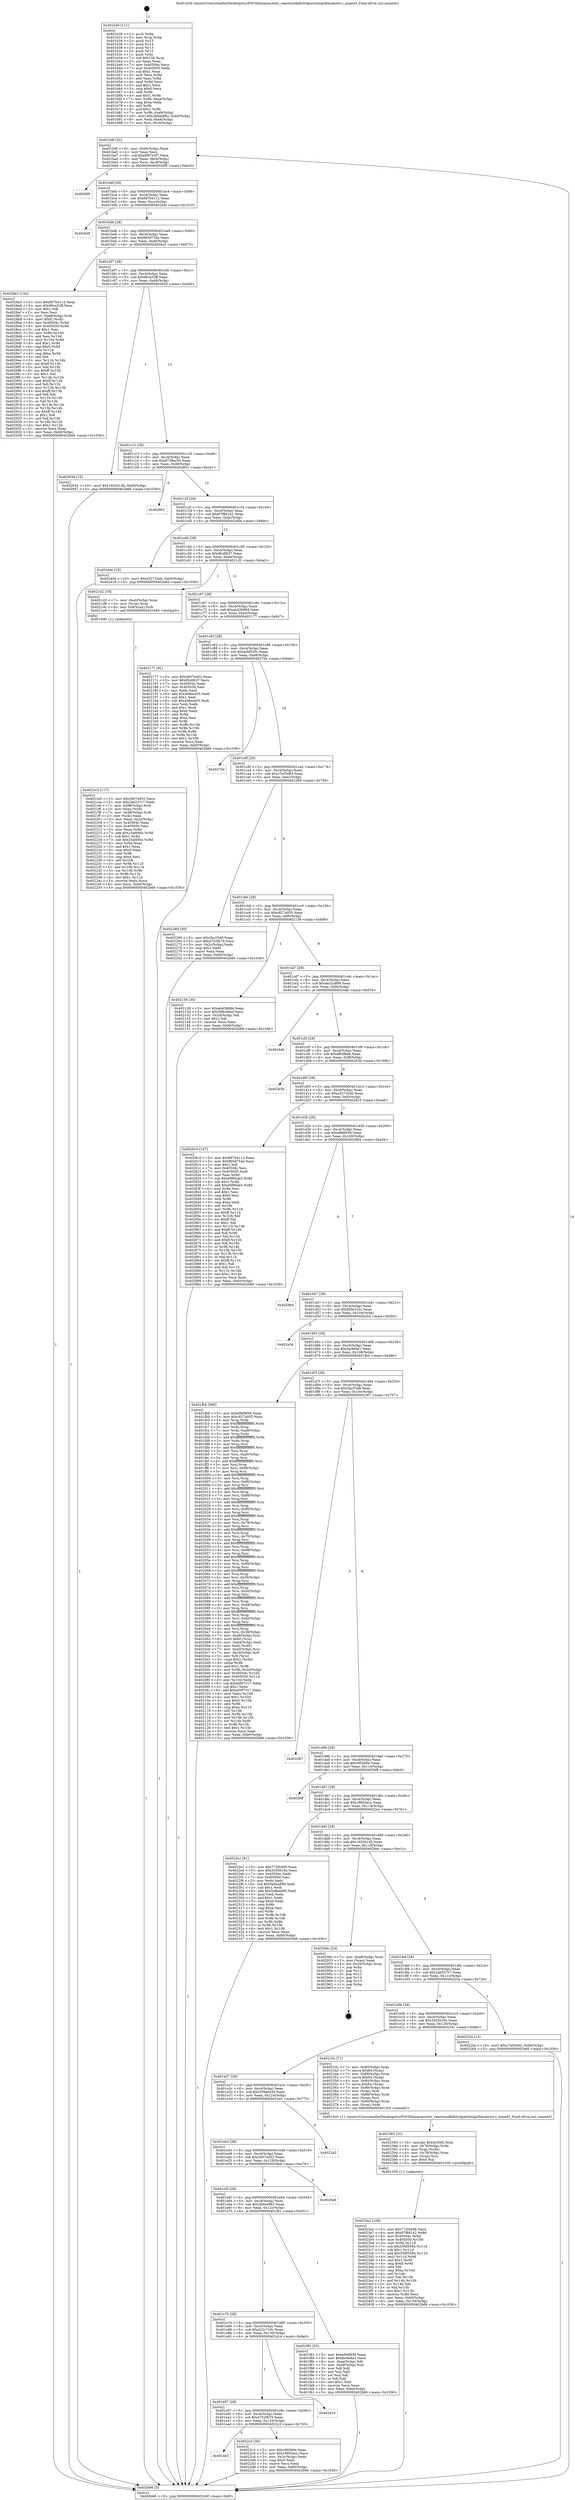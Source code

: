 digraph "0x401b30" {
  label = "0x401b30 (/mnt/c/Users/mathe/Desktop/tcc/POCII/binaries/extr_reactossdklib3rdpartybzip2blocksort.c_mmed3_Final-ollvm.out::main(0))"
  labelloc = "t"
  node[shape=record]

  Entry [label="",width=0.3,height=0.3,shape=circle,fillcolor=black,style=filled]
  "0x401b9f" [label="{
     0x401b9f [32]\l
     | [instrs]\l
     &nbsp;&nbsp;0x401b9f \<+6\>: mov -0xb0(%rbp),%eax\l
     &nbsp;&nbsp;0x401ba5 \<+2\>: mov %eax,%ecx\l
     &nbsp;&nbsp;0x401ba7 \<+6\>: sub $0x88f7b3f7,%ecx\l
     &nbsp;&nbsp;0x401bad \<+6\>: mov %eax,-0xc4(%rbp)\l
     &nbsp;&nbsp;0x401bb3 \<+6\>: mov %ecx,-0xc8(%rbp)\l
     &nbsp;&nbsp;0x401bb9 \<+6\>: je 00000000004026f0 \<main+0xbc0\>\l
  }"]
  "0x4026f0" [label="{
     0x4026f0\l
  }", style=dashed]
  "0x401bbf" [label="{
     0x401bbf [28]\l
     | [instrs]\l
     &nbsp;&nbsp;0x401bbf \<+5\>: jmp 0000000000401bc4 \<main+0x94\>\l
     &nbsp;&nbsp;0x401bc4 \<+6\>: mov -0xc4(%rbp),%eax\l
     &nbsp;&nbsp;0x401bca \<+5\>: sub $0x897b4112,%eax\l
     &nbsp;&nbsp;0x401bcf \<+6\>: mov %eax,-0xcc(%rbp)\l
     &nbsp;&nbsp;0x401bd5 \<+6\>: je 0000000000402b4f \<main+0x101f\>\l
  }"]
  Exit [label="",width=0.3,height=0.3,shape=circle,fillcolor=black,style=filled,peripheries=2]
  "0x402b4f" [label="{
     0x402b4f\l
  }", style=dashed]
  "0x401bdb" [label="{
     0x401bdb [28]\l
     | [instrs]\l
     &nbsp;&nbsp;0x401bdb \<+5\>: jmp 0000000000401be0 \<main+0xb0\>\l
     &nbsp;&nbsp;0x401be0 \<+6\>: mov -0xc4(%rbp),%eax\l
     &nbsp;&nbsp;0x401be6 \<+5\>: sub $0x8b5d754e,%eax\l
     &nbsp;&nbsp;0x401beb \<+6\>: mov %eax,-0xd0(%rbp)\l
     &nbsp;&nbsp;0x401bf1 \<+6\>: je 00000000004028a3 \<main+0xd73\>\l
  }"]
  "0x4023a2" [label="{
     0x4023a2 [108]\l
     | [instrs]\l
     &nbsp;&nbsp;0x4023a2 \<+5\>: mov $0x772f4406,%ecx\l
     &nbsp;&nbsp;0x4023a7 \<+6\>: mov $0x97f88142,%r8d\l
     &nbsp;&nbsp;0x4023ad \<+8\>: mov 0x40504c,%r9d\l
     &nbsp;&nbsp;0x4023b5 \<+8\>: mov 0x405050,%r10d\l
     &nbsp;&nbsp;0x4023bd \<+3\>: mov %r9d,%r11d\l
     &nbsp;&nbsp;0x4023c0 \<+7\>: sub $0x556f5594,%r11d\l
     &nbsp;&nbsp;0x4023c7 \<+4\>: sub $0x1,%r11d\l
     &nbsp;&nbsp;0x4023cb \<+7\>: add $0x556f5594,%r11d\l
     &nbsp;&nbsp;0x4023d2 \<+4\>: imul %r11d,%r9d\l
     &nbsp;&nbsp;0x4023d6 \<+4\>: and $0x1,%r9d\l
     &nbsp;&nbsp;0x4023da \<+4\>: cmp $0x0,%r9d\l
     &nbsp;&nbsp;0x4023de \<+3\>: sete %bl\l
     &nbsp;&nbsp;0x4023e1 \<+4\>: cmp $0xa,%r10d\l
     &nbsp;&nbsp;0x4023e5 \<+4\>: setl %r14b\l
     &nbsp;&nbsp;0x4023e9 \<+3\>: mov %bl,%r15b\l
     &nbsp;&nbsp;0x4023ec \<+3\>: and %r14b,%r15b\l
     &nbsp;&nbsp;0x4023ef \<+3\>: xor %r14b,%bl\l
     &nbsp;&nbsp;0x4023f2 \<+3\>: or %bl,%r15b\l
     &nbsp;&nbsp;0x4023f5 \<+4\>: test $0x1,%r15b\l
     &nbsp;&nbsp;0x4023f9 \<+4\>: cmovne %r8d,%ecx\l
     &nbsp;&nbsp;0x4023fd \<+6\>: mov %ecx,-0xb0(%rbp)\l
     &nbsp;&nbsp;0x402403 \<+6\>: mov %eax,-0x154(%rbp)\l
     &nbsp;&nbsp;0x402409 \<+5\>: jmp 0000000000402b66 \<main+0x1036\>\l
  }"]
  "0x4028a3" [label="{
     0x4028a3 [154]\l
     | [instrs]\l
     &nbsp;&nbsp;0x4028a3 \<+5\>: mov $0x897b4112,%eax\l
     &nbsp;&nbsp;0x4028a8 \<+5\>: mov $0x96ca52ff,%ecx\l
     &nbsp;&nbsp;0x4028ad \<+2\>: mov $0x1,%dl\l
     &nbsp;&nbsp;0x4028af \<+2\>: xor %esi,%esi\l
     &nbsp;&nbsp;0x4028b1 \<+7\>: mov -0xa8(%rbp),%rdi\l
     &nbsp;&nbsp;0x4028b8 \<+6\>: movl $0x0,(%rdi)\l
     &nbsp;&nbsp;0x4028be \<+8\>: mov 0x40504c,%r8d\l
     &nbsp;&nbsp;0x4028c6 \<+8\>: mov 0x405050,%r9d\l
     &nbsp;&nbsp;0x4028ce \<+3\>: sub $0x1,%esi\l
     &nbsp;&nbsp;0x4028d1 \<+3\>: mov %r8d,%r10d\l
     &nbsp;&nbsp;0x4028d4 \<+3\>: add %esi,%r10d\l
     &nbsp;&nbsp;0x4028d7 \<+4\>: imul %r10d,%r8d\l
     &nbsp;&nbsp;0x4028db \<+4\>: and $0x1,%r8d\l
     &nbsp;&nbsp;0x4028df \<+4\>: cmp $0x0,%r8d\l
     &nbsp;&nbsp;0x4028e3 \<+4\>: sete %r11b\l
     &nbsp;&nbsp;0x4028e7 \<+4\>: cmp $0xa,%r9d\l
     &nbsp;&nbsp;0x4028eb \<+3\>: setl %bl\l
     &nbsp;&nbsp;0x4028ee \<+3\>: mov %r11b,%r14b\l
     &nbsp;&nbsp;0x4028f1 \<+4\>: xor $0xff,%r14b\l
     &nbsp;&nbsp;0x4028f5 \<+3\>: mov %bl,%r15b\l
     &nbsp;&nbsp;0x4028f8 \<+4\>: xor $0xff,%r15b\l
     &nbsp;&nbsp;0x4028fc \<+3\>: xor $0x1,%dl\l
     &nbsp;&nbsp;0x4028ff \<+3\>: mov %r14b,%r12b\l
     &nbsp;&nbsp;0x402902 \<+4\>: and $0xff,%r12b\l
     &nbsp;&nbsp;0x402906 \<+3\>: and %dl,%r11b\l
     &nbsp;&nbsp;0x402909 \<+3\>: mov %r15b,%r13b\l
     &nbsp;&nbsp;0x40290c \<+4\>: and $0xff,%r13b\l
     &nbsp;&nbsp;0x402910 \<+2\>: and %dl,%bl\l
     &nbsp;&nbsp;0x402912 \<+3\>: or %r11b,%r12b\l
     &nbsp;&nbsp;0x402915 \<+3\>: or %bl,%r13b\l
     &nbsp;&nbsp;0x402918 \<+3\>: xor %r13b,%r12b\l
     &nbsp;&nbsp;0x40291b \<+3\>: or %r15b,%r14b\l
     &nbsp;&nbsp;0x40291e \<+4\>: xor $0xff,%r14b\l
     &nbsp;&nbsp;0x402922 \<+3\>: or $0x1,%dl\l
     &nbsp;&nbsp;0x402925 \<+3\>: and %dl,%r14b\l
     &nbsp;&nbsp;0x402928 \<+3\>: or %r14b,%r12b\l
     &nbsp;&nbsp;0x40292b \<+4\>: test $0x1,%r12b\l
     &nbsp;&nbsp;0x40292f \<+3\>: cmovne %ecx,%eax\l
     &nbsp;&nbsp;0x402932 \<+6\>: mov %eax,-0xb0(%rbp)\l
     &nbsp;&nbsp;0x402938 \<+5\>: jmp 0000000000402b66 \<main+0x1036\>\l
  }"]
  "0x401bf7" [label="{
     0x401bf7 [28]\l
     | [instrs]\l
     &nbsp;&nbsp;0x401bf7 \<+5\>: jmp 0000000000401bfc \<main+0xcc\>\l
     &nbsp;&nbsp;0x401bfc \<+6\>: mov -0xc4(%rbp),%eax\l
     &nbsp;&nbsp;0x401c02 \<+5\>: sub $0x96ca52ff,%eax\l
     &nbsp;&nbsp;0x401c07 \<+6\>: mov %eax,-0xd4(%rbp)\l
     &nbsp;&nbsp;0x401c0d \<+6\>: je 000000000040293d \<main+0xe0d\>\l
  }"]
  "0x402383" [label="{
     0x402383 [31]\l
     | [instrs]\l
     &nbsp;&nbsp;0x402383 \<+10\>: movabs $0x4030f2,%rdi\l
     &nbsp;&nbsp;0x40238d \<+4\>: mov -0x78(%rbp),%rdx\l
     &nbsp;&nbsp;0x402391 \<+3\>: mov %rax,(%rdx)\l
     &nbsp;&nbsp;0x402394 \<+4\>: mov -0x78(%rbp),%rax\l
     &nbsp;&nbsp;0x402398 \<+3\>: mov (%rax),%rsi\l
     &nbsp;&nbsp;0x40239b \<+2\>: mov $0x0,%al\l
     &nbsp;&nbsp;0x40239d \<+5\>: call 0000000000401030 \<printf@plt\>\l
     | [calls]\l
     &nbsp;&nbsp;0x401030 \{1\} (unknown)\l
  }"]
  "0x40293d" [label="{
     0x40293d [15]\l
     | [instrs]\l
     &nbsp;&nbsp;0x40293d \<+10\>: movl $0x1920414b,-0xb0(%rbp)\l
     &nbsp;&nbsp;0x402947 \<+5\>: jmp 0000000000402b66 \<main+0x1036\>\l
  }"]
  "0x401c13" [label="{
     0x401c13 [28]\l
     | [instrs]\l
     &nbsp;&nbsp;0x401c13 \<+5\>: jmp 0000000000401c18 \<main+0xe8\>\l
     &nbsp;&nbsp;0x401c18 \<+6\>: mov -0xc4(%rbp),%eax\l
     &nbsp;&nbsp;0x401c1e \<+5\>: sub $0x9739ac94,%eax\l
     &nbsp;&nbsp;0x401c23 \<+6\>: mov %eax,-0xd8(%rbp)\l
     &nbsp;&nbsp;0x401c29 \<+6\>: je 0000000000402801 \<main+0xcd1\>\l
  }"]
  "0x401eb3" [label="{
     0x401eb3\l
  }", style=dashed]
  "0x402801" [label="{
     0x402801\l
  }", style=dashed]
  "0x401c2f" [label="{
     0x401c2f [28]\l
     | [instrs]\l
     &nbsp;&nbsp;0x401c2f \<+5\>: jmp 0000000000401c34 \<main+0x104\>\l
     &nbsp;&nbsp;0x401c34 \<+6\>: mov -0xc4(%rbp),%eax\l
     &nbsp;&nbsp;0x401c3a \<+5\>: sub $0x97f88142,%eax\l
     &nbsp;&nbsp;0x401c3f \<+6\>: mov %eax,-0xdc(%rbp)\l
     &nbsp;&nbsp;0x401c45 \<+6\>: je 000000000040240e \<main+0x8de\>\l
  }"]
  "0x4022c3" [label="{
     0x4022c3 [30]\l
     | [instrs]\l
     &nbsp;&nbsp;0x4022c3 \<+5\>: mov $0xc60260e,%eax\l
     &nbsp;&nbsp;0x4022c8 \<+5\>: mov $0x18603ecc,%ecx\l
     &nbsp;&nbsp;0x4022cd \<+3\>: mov -0x2c(%rbp),%edx\l
     &nbsp;&nbsp;0x4022d0 \<+3\>: cmp $0x0,%edx\l
     &nbsp;&nbsp;0x4022d3 \<+3\>: cmove %ecx,%eax\l
     &nbsp;&nbsp;0x4022d6 \<+6\>: mov %eax,-0xb0(%rbp)\l
     &nbsp;&nbsp;0x4022dc \<+5\>: jmp 0000000000402b66 \<main+0x1036\>\l
  }"]
  "0x40240e" [label="{
     0x40240e [15]\l
     | [instrs]\l
     &nbsp;&nbsp;0x40240e \<+10\>: movl $0xe32732eb,-0xb0(%rbp)\l
     &nbsp;&nbsp;0x402418 \<+5\>: jmp 0000000000402b66 \<main+0x1036\>\l
  }"]
  "0x401c4b" [label="{
     0x401c4b [28]\l
     | [instrs]\l
     &nbsp;&nbsp;0x401c4b \<+5\>: jmp 0000000000401c50 \<main+0x120\>\l
     &nbsp;&nbsp;0x401c50 \<+6\>: mov -0xc4(%rbp),%eax\l
     &nbsp;&nbsp;0x401c56 \<+5\>: sub $0x9fcdfb37,%eax\l
     &nbsp;&nbsp;0x401c5b \<+6\>: mov %eax,-0xe0(%rbp)\l
     &nbsp;&nbsp;0x401c61 \<+6\>: je 00000000004021d2 \<main+0x6a2\>\l
  }"]
  "0x401e97" [label="{
     0x401e97 [28]\l
     | [instrs]\l
     &nbsp;&nbsp;0x401e97 \<+5\>: jmp 0000000000401e9c \<main+0x36c\>\l
     &nbsp;&nbsp;0x401e9c \<+6\>: mov -0xc4(%rbp),%eax\l
     &nbsp;&nbsp;0x401ea2 \<+5\>: sub $0x4752fb79,%eax\l
     &nbsp;&nbsp;0x401ea7 \<+6\>: mov %eax,-0x134(%rbp)\l
     &nbsp;&nbsp;0x401ead \<+6\>: je 00000000004022c3 \<main+0x793\>\l
  }"]
  "0x4021d2" [label="{
     0x4021d2 [19]\l
     | [instrs]\l
     &nbsp;&nbsp;0x4021d2 \<+7\>: mov -0xa0(%rbp),%rax\l
     &nbsp;&nbsp;0x4021d9 \<+3\>: mov (%rax),%rax\l
     &nbsp;&nbsp;0x4021dc \<+4\>: mov 0x8(%rax),%rdi\l
     &nbsp;&nbsp;0x4021e0 \<+5\>: call 0000000000401040 \<atoi@plt\>\l
     | [calls]\l
     &nbsp;&nbsp;0x401040 \{1\} (unknown)\l
  }"]
  "0x401c67" [label="{
     0x401c67 [28]\l
     | [instrs]\l
     &nbsp;&nbsp;0x401c67 \<+5\>: jmp 0000000000401c6c \<main+0x13c\>\l
     &nbsp;&nbsp;0x401c6c \<+6\>: mov -0xc4(%rbp),%eax\l
     &nbsp;&nbsp;0x401c72 \<+5\>: sub $0xab43b884,%eax\l
     &nbsp;&nbsp;0x401c77 \<+6\>: mov %eax,-0xe4(%rbp)\l
     &nbsp;&nbsp;0x401c7d \<+6\>: je 0000000000402177 \<main+0x647\>\l
  }"]
  "0x40241d" [label="{
     0x40241d\l
  }", style=dashed]
  "0x402177" [label="{
     0x402177 [91]\l
     | [instrs]\l
     &nbsp;&nbsp;0x402177 \<+5\>: mov $0x3607ed32,%eax\l
     &nbsp;&nbsp;0x40217c \<+5\>: mov $0x9fcdfb37,%ecx\l
     &nbsp;&nbsp;0x402181 \<+7\>: mov 0x40504c,%edx\l
     &nbsp;&nbsp;0x402188 \<+7\>: mov 0x405050,%esi\l
     &nbsp;&nbsp;0x40218f \<+2\>: mov %edx,%edi\l
     &nbsp;&nbsp;0x402191 \<+6\>: add $0x446ece55,%edi\l
     &nbsp;&nbsp;0x402197 \<+3\>: sub $0x1,%edi\l
     &nbsp;&nbsp;0x40219a \<+6\>: sub $0x446ece55,%edi\l
     &nbsp;&nbsp;0x4021a0 \<+3\>: imul %edi,%edx\l
     &nbsp;&nbsp;0x4021a3 \<+3\>: and $0x1,%edx\l
     &nbsp;&nbsp;0x4021a6 \<+3\>: cmp $0x0,%edx\l
     &nbsp;&nbsp;0x4021a9 \<+4\>: sete %r8b\l
     &nbsp;&nbsp;0x4021ad \<+3\>: cmp $0xa,%esi\l
     &nbsp;&nbsp;0x4021b0 \<+4\>: setl %r9b\l
     &nbsp;&nbsp;0x4021b4 \<+3\>: mov %r8b,%r10b\l
     &nbsp;&nbsp;0x4021b7 \<+3\>: and %r9b,%r10b\l
     &nbsp;&nbsp;0x4021ba \<+3\>: xor %r9b,%r8b\l
     &nbsp;&nbsp;0x4021bd \<+3\>: or %r8b,%r10b\l
     &nbsp;&nbsp;0x4021c0 \<+4\>: test $0x1,%r10b\l
     &nbsp;&nbsp;0x4021c4 \<+3\>: cmovne %ecx,%eax\l
     &nbsp;&nbsp;0x4021c7 \<+6\>: mov %eax,-0xb0(%rbp)\l
     &nbsp;&nbsp;0x4021cd \<+5\>: jmp 0000000000402b66 \<main+0x1036\>\l
  }"]
  "0x401c83" [label="{
     0x401c83 [28]\l
     | [instrs]\l
     &nbsp;&nbsp;0x401c83 \<+5\>: jmp 0000000000401c88 \<main+0x158\>\l
     &nbsp;&nbsp;0x401c88 \<+6\>: mov -0xc4(%rbp),%eax\l
     &nbsp;&nbsp;0x401c8e \<+5\>: sub $0xacbf535c,%eax\l
     &nbsp;&nbsp;0x401c93 \<+6\>: mov %eax,-0xe8(%rbp)\l
     &nbsp;&nbsp;0x401c99 \<+6\>: je 000000000040270e \<main+0xbde\>\l
  }"]
  "0x4021e5" [label="{
     0x4021e5 [117]\l
     | [instrs]\l
     &nbsp;&nbsp;0x4021e5 \<+5\>: mov $0x3607ed32,%ecx\l
     &nbsp;&nbsp;0x4021ea \<+5\>: mov $0x2a6237c7,%edx\l
     &nbsp;&nbsp;0x4021ef \<+7\>: mov -0x98(%rbp),%rdi\l
     &nbsp;&nbsp;0x4021f6 \<+2\>: mov %eax,(%rdi)\l
     &nbsp;&nbsp;0x4021f8 \<+7\>: mov -0x98(%rbp),%rdi\l
     &nbsp;&nbsp;0x4021ff \<+2\>: mov (%rdi),%eax\l
     &nbsp;&nbsp;0x402201 \<+3\>: mov %eax,-0x2c(%rbp)\l
     &nbsp;&nbsp;0x402204 \<+7\>: mov 0x40504c,%eax\l
     &nbsp;&nbsp;0x40220b \<+7\>: mov 0x405050,%esi\l
     &nbsp;&nbsp;0x402212 \<+3\>: mov %eax,%r8d\l
     &nbsp;&nbsp;0x402215 \<+7\>: add $0x25afd94c,%r8d\l
     &nbsp;&nbsp;0x40221c \<+4\>: sub $0x1,%r8d\l
     &nbsp;&nbsp;0x402220 \<+7\>: sub $0x25afd94c,%r8d\l
     &nbsp;&nbsp;0x402227 \<+4\>: imul %r8d,%eax\l
     &nbsp;&nbsp;0x40222b \<+3\>: and $0x1,%eax\l
     &nbsp;&nbsp;0x40222e \<+3\>: cmp $0x0,%eax\l
     &nbsp;&nbsp;0x402231 \<+4\>: sete %r9b\l
     &nbsp;&nbsp;0x402235 \<+3\>: cmp $0xa,%esi\l
     &nbsp;&nbsp;0x402238 \<+4\>: setl %r10b\l
     &nbsp;&nbsp;0x40223c \<+3\>: mov %r9b,%r11b\l
     &nbsp;&nbsp;0x40223f \<+3\>: and %r10b,%r11b\l
     &nbsp;&nbsp;0x402242 \<+3\>: xor %r10b,%r9b\l
     &nbsp;&nbsp;0x402245 \<+3\>: or %r9b,%r11b\l
     &nbsp;&nbsp;0x402248 \<+4\>: test $0x1,%r11b\l
     &nbsp;&nbsp;0x40224c \<+3\>: cmovne %edx,%ecx\l
     &nbsp;&nbsp;0x40224f \<+6\>: mov %ecx,-0xb0(%rbp)\l
     &nbsp;&nbsp;0x402255 \<+5\>: jmp 0000000000402b66 \<main+0x1036\>\l
  }"]
  "0x40270e" [label="{
     0x40270e\l
  }", style=dashed]
  "0x401c9f" [label="{
     0x401c9f [28]\l
     | [instrs]\l
     &nbsp;&nbsp;0x401c9f \<+5\>: jmp 0000000000401ca4 \<main+0x174\>\l
     &nbsp;&nbsp;0x401ca4 \<+6\>: mov -0xc4(%rbp),%eax\l
     &nbsp;&nbsp;0x401caa \<+5\>: sub $0xc7e03e83,%eax\l
     &nbsp;&nbsp;0x401caf \<+6\>: mov %eax,-0xec(%rbp)\l
     &nbsp;&nbsp;0x401cb5 \<+6\>: je 0000000000402269 \<main+0x739\>\l
  }"]
  "0x401b30" [label="{
     0x401b30 [111]\l
     | [instrs]\l
     &nbsp;&nbsp;0x401b30 \<+1\>: push %rbp\l
     &nbsp;&nbsp;0x401b31 \<+3\>: mov %rsp,%rbp\l
     &nbsp;&nbsp;0x401b34 \<+2\>: push %r15\l
     &nbsp;&nbsp;0x401b36 \<+2\>: push %r14\l
     &nbsp;&nbsp;0x401b38 \<+2\>: push %r13\l
     &nbsp;&nbsp;0x401b3a \<+2\>: push %r12\l
     &nbsp;&nbsp;0x401b3c \<+1\>: push %rbx\l
     &nbsp;&nbsp;0x401b3d \<+7\>: sub $0x158,%rsp\l
     &nbsp;&nbsp;0x401b44 \<+2\>: xor %eax,%eax\l
     &nbsp;&nbsp;0x401b46 \<+7\>: mov 0x40504c,%ecx\l
     &nbsp;&nbsp;0x401b4d \<+7\>: mov 0x405050,%edx\l
     &nbsp;&nbsp;0x401b54 \<+3\>: sub $0x1,%eax\l
     &nbsp;&nbsp;0x401b57 \<+3\>: mov %ecx,%r8d\l
     &nbsp;&nbsp;0x401b5a \<+3\>: add %eax,%r8d\l
     &nbsp;&nbsp;0x401b5d \<+4\>: imul %r8d,%ecx\l
     &nbsp;&nbsp;0x401b61 \<+3\>: and $0x1,%ecx\l
     &nbsp;&nbsp;0x401b64 \<+3\>: cmp $0x0,%ecx\l
     &nbsp;&nbsp;0x401b67 \<+4\>: sete %r9b\l
     &nbsp;&nbsp;0x401b6b \<+4\>: and $0x1,%r9b\l
     &nbsp;&nbsp;0x401b6f \<+7\>: mov %r9b,-0xaa(%rbp)\l
     &nbsp;&nbsp;0x401b76 \<+3\>: cmp $0xa,%edx\l
     &nbsp;&nbsp;0x401b79 \<+4\>: setl %r9b\l
     &nbsp;&nbsp;0x401b7d \<+4\>: and $0x1,%r9b\l
     &nbsp;&nbsp;0x401b81 \<+7\>: mov %r9b,-0xa9(%rbp)\l
     &nbsp;&nbsp;0x401b88 \<+10\>: movl $0x3b6ae882,-0xb0(%rbp)\l
     &nbsp;&nbsp;0x401b92 \<+6\>: mov %edi,-0xb4(%rbp)\l
     &nbsp;&nbsp;0x401b98 \<+7\>: mov %rsi,-0xc0(%rbp)\l
  }"]
  "0x402269" [label="{
     0x402269 [30]\l
     | [instrs]\l
     &nbsp;&nbsp;0x402269 \<+5\>: mov $0x2bc25d9,%eax\l
     &nbsp;&nbsp;0x40226e \<+5\>: mov $0x4752fb79,%ecx\l
     &nbsp;&nbsp;0x402273 \<+3\>: mov -0x2c(%rbp),%edx\l
     &nbsp;&nbsp;0x402276 \<+3\>: cmp $0x1,%edx\l
     &nbsp;&nbsp;0x402279 \<+3\>: cmovl %ecx,%eax\l
     &nbsp;&nbsp;0x40227c \<+6\>: mov %eax,-0xb0(%rbp)\l
     &nbsp;&nbsp;0x402282 \<+5\>: jmp 0000000000402b66 \<main+0x1036\>\l
  }"]
  "0x401cbb" [label="{
     0x401cbb [28]\l
     | [instrs]\l
     &nbsp;&nbsp;0x401cbb \<+5\>: jmp 0000000000401cc0 \<main+0x190\>\l
     &nbsp;&nbsp;0x401cc0 \<+6\>: mov -0xc4(%rbp),%eax\l
     &nbsp;&nbsp;0x401cc6 \<+5\>: sub $0xc827a055,%eax\l
     &nbsp;&nbsp;0x401ccb \<+6\>: mov %eax,-0xf0(%rbp)\l
     &nbsp;&nbsp;0x401cd1 \<+6\>: je 0000000000402138 \<main+0x608\>\l
  }"]
  "0x402b66" [label="{
     0x402b66 [5]\l
     | [instrs]\l
     &nbsp;&nbsp;0x402b66 \<+5\>: jmp 0000000000401b9f \<main+0x6f\>\l
  }"]
  "0x402138" [label="{
     0x402138 [30]\l
     | [instrs]\l
     &nbsp;&nbsp;0x402138 \<+5\>: mov $0xab43b884,%eax\l
     &nbsp;&nbsp;0x40213d \<+5\>: mov $0x598cd6ed,%ecx\l
     &nbsp;&nbsp;0x402142 \<+3\>: mov -0x2d(%rbp),%dl\l
     &nbsp;&nbsp;0x402145 \<+3\>: test $0x1,%dl\l
     &nbsp;&nbsp;0x402148 \<+3\>: cmovne %ecx,%eax\l
     &nbsp;&nbsp;0x40214b \<+6\>: mov %eax,-0xb0(%rbp)\l
     &nbsp;&nbsp;0x402151 \<+5\>: jmp 0000000000402b66 \<main+0x1036\>\l
  }"]
  "0x401cd7" [label="{
     0x401cd7 [28]\l
     | [instrs]\l
     &nbsp;&nbsp;0x401cd7 \<+5\>: jmp 0000000000401cdc \<main+0x1ac\>\l
     &nbsp;&nbsp;0x401cdc \<+6\>: mov -0xc4(%rbp),%eax\l
     &nbsp;&nbsp;0x401ce2 \<+5\>: sub $0xde32c896,%eax\l
     &nbsp;&nbsp;0x401ce7 \<+6\>: mov %eax,-0xf4(%rbp)\l
     &nbsp;&nbsp;0x401ced \<+6\>: je 00000000004024a6 \<main+0x976\>\l
  }"]
  "0x401e7b" [label="{
     0x401e7b [28]\l
     | [instrs]\l
     &nbsp;&nbsp;0x401e7b \<+5\>: jmp 0000000000401e80 \<main+0x350\>\l
     &nbsp;&nbsp;0x401e80 \<+6\>: mov -0xc4(%rbp),%eax\l
     &nbsp;&nbsp;0x401e86 \<+5\>: sub $0x3c5c710c,%eax\l
     &nbsp;&nbsp;0x401e8b \<+6\>: mov %eax,-0x130(%rbp)\l
     &nbsp;&nbsp;0x401e91 \<+6\>: je 000000000040241d \<main+0x8ed\>\l
  }"]
  "0x4024a6" [label="{
     0x4024a6\l
  }", style=dashed]
  "0x401cf3" [label="{
     0x401cf3 [28]\l
     | [instrs]\l
     &nbsp;&nbsp;0x401cf3 \<+5\>: jmp 0000000000401cf8 \<main+0x1c8\>\l
     &nbsp;&nbsp;0x401cf8 \<+6\>: mov -0xc4(%rbp),%eax\l
     &nbsp;&nbsp;0x401cfe \<+5\>: sub $0xdfb4f6eb,%eax\l
     &nbsp;&nbsp;0x401d03 \<+6\>: mov %eax,-0xf8(%rbp)\l
     &nbsp;&nbsp;0x401d09 \<+6\>: je 0000000000402b3b \<main+0x100b\>\l
  }"]
  "0x401f81" [label="{
     0x401f81 [53]\l
     | [instrs]\l
     &nbsp;&nbsp;0x401f81 \<+5\>: mov $0xef9d9f39,%eax\l
     &nbsp;&nbsp;0x401f86 \<+5\>: mov $0xfac9e8a1,%ecx\l
     &nbsp;&nbsp;0x401f8b \<+6\>: mov -0xaa(%rbp),%dl\l
     &nbsp;&nbsp;0x401f91 \<+7\>: mov -0xa9(%rbp),%sil\l
     &nbsp;&nbsp;0x401f98 \<+3\>: mov %dl,%dil\l
     &nbsp;&nbsp;0x401f9b \<+3\>: and %sil,%dil\l
     &nbsp;&nbsp;0x401f9e \<+3\>: xor %sil,%dl\l
     &nbsp;&nbsp;0x401fa1 \<+3\>: or %dl,%dil\l
     &nbsp;&nbsp;0x401fa4 \<+4\>: test $0x1,%dil\l
     &nbsp;&nbsp;0x401fa8 \<+3\>: cmovne %ecx,%eax\l
     &nbsp;&nbsp;0x401fab \<+6\>: mov %eax,-0xb0(%rbp)\l
     &nbsp;&nbsp;0x401fb1 \<+5\>: jmp 0000000000402b66 \<main+0x1036\>\l
  }"]
  "0x402b3b" [label="{
     0x402b3b\l
  }", style=dashed]
  "0x401d0f" [label="{
     0x401d0f [28]\l
     | [instrs]\l
     &nbsp;&nbsp;0x401d0f \<+5\>: jmp 0000000000401d14 \<main+0x1e4\>\l
     &nbsp;&nbsp;0x401d14 \<+6\>: mov -0xc4(%rbp),%eax\l
     &nbsp;&nbsp;0x401d1a \<+5\>: sub $0xe32732eb,%eax\l
     &nbsp;&nbsp;0x401d1f \<+6\>: mov %eax,-0xfc(%rbp)\l
     &nbsp;&nbsp;0x401d25 \<+6\>: je 0000000000402810 \<main+0xce0\>\l
  }"]
  "0x401e5f" [label="{
     0x401e5f [28]\l
     | [instrs]\l
     &nbsp;&nbsp;0x401e5f \<+5\>: jmp 0000000000401e64 \<main+0x334\>\l
     &nbsp;&nbsp;0x401e64 \<+6\>: mov -0xc4(%rbp),%eax\l
     &nbsp;&nbsp;0x401e6a \<+5\>: sub $0x3b6ae882,%eax\l
     &nbsp;&nbsp;0x401e6f \<+6\>: mov %eax,-0x12c(%rbp)\l
     &nbsp;&nbsp;0x401e75 \<+6\>: je 0000000000401f81 \<main+0x451\>\l
  }"]
  "0x402810" [label="{
     0x402810 [147]\l
     | [instrs]\l
     &nbsp;&nbsp;0x402810 \<+5\>: mov $0x897b4112,%eax\l
     &nbsp;&nbsp;0x402815 \<+5\>: mov $0x8b5d754e,%ecx\l
     &nbsp;&nbsp;0x40281a \<+2\>: mov $0x1,%dl\l
     &nbsp;&nbsp;0x40281c \<+7\>: mov 0x40504c,%esi\l
     &nbsp;&nbsp;0x402823 \<+7\>: mov 0x405050,%edi\l
     &nbsp;&nbsp;0x40282a \<+3\>: mov %esi,%r8d\l
     &nbsp;&nbsp;0x40282d \<+7\>: sub $0xe6f80ab5,%r8d\l
     &nbsp;&nbsp;0x402834 \<+4\>: sub $0x1,%r8d\l
     &nbsp;&nbsp;0x402838 \<+7\>: add $0xe6f80ab5,%r8d\l
     &nbsp;&nbsp;0x40283f \<+4\>: imul %r8d,%esi\l
     &nbsp;&nbsp;0x402843 \<+3\>: and $0x1,%esi\l
     &nbsp;&nbsp;0x402846 \<+3\>: cmp $0x0,%esi\l
     &nbsp;&nbsp;0x402849 \<+4\>: sete %r9b\l
     &nbsp;&nbsp;0x40284d \<+3\>: cmp $0xa,%edi\l
     &nbsp;&nbsp;0x402850 \<+4\>: setl %r10b\l
     &nbsp;&nbsp;0x402854 \<+3\>: mov %r9b,%r11b\l
     &nbsp;&nbsp;0x402857 \<+4\>: xor $0xff,%r11b\l
     &nbsp;&nbsp;0x40285b \<+3\>: mov %r10b,%bl\l
     &nbsp;&nbsp;0x40285e \<+3\>: xor $0xff,%bl\l
     &nbsp;&nbsp;0x402861 \<+3\>: xor $0x1,%dl\l
     &nbsp;&nbsp;0x402864 \<+3\>: mov %r11b,%r14b\l
     &nbsp;&nbsp;0x402867 \<+4\>: and $0xff,%r14b\l
     &nbsp;&nbsp;0x40286b \<+3\>: and %dl,%r9b\l
     &nbsp;&nbsp;0x40286e \<+3\>: mov %bl,%r15b\l
     &nbsp;&nbsp;0x402871 \<+4\>: and $0xff,%r15b\l
     &nbsp;&nbsp;0x402875 \<+3\>: and %dl,%r10b\l
     &nbsp;&nbsp;0x402878 \<+3\>: or %r9b,%r14b\l
     &nbsp;&nbsp;0x40287b \<+3\>: or %r10b,%r15b\l
     &nbsp;&nbsp;0x40287e \<+3\>: xor %r15b,%r14b\l
     &nbsp;&nbsp;0x402881 \<+3\>: or %bl,%r11b\l
     &nbsp;&nbsp;0x402884 \<+4\>: xor $0xff,%r11b\l
     &nbsp;&nbsp;0x402888 \<+3\>: or $0x1,%dl\l
     &nbsp;&nbsp;0x40288b \<+3\>: and %dl,%r11b\l
     &nbsp;&nbsp;0x40288e \<+3\>: or %r11b,%r14b\l
     &nbsp;&nbsp;0x402891 \<+4\>: test $0x1,%r14b\l
     &nbsp;&nbsp;0x402895 \<+3\>: cmovne %ecx,%eax\l
     &nbsp;&nbsp;0x402898 \<+6\>: mov %eax,-0xb0(%rbp)\l
     &nbsp;&nbsp;0x40289e \<+5\>: jmp 0000000000402b66 \<main+0x1036\>\l
  }"]
  "0x401d2b" [label="{
     0x401d2b [28]\l
     | [instrs]\l
     &nbsp;&nbsp;0x401d2b \<+5\>: jmp 0000000000401d30 \<main+0x200\>\l
     &nbsp;&nbsp;0x401d30 \<+6\>: mov -0xc4(%rbp),%eax\l
     &nbsp;&nbsp;0x401d36 \<+5\>: sub $0xef9d9f39,%eax\l
     &nbsp;&nbsp;0x401d3b \<+6\>: mov %eax,-0x100(%rbp)\l
     &nbsp;&nbsp;0x401d41 \<+6\>: je 0000000000402964 \<main+0xe34\>\l
  }"]
  "0x4029a9" [label="{
     0x4029a9\l
  }", style=dashed]
  "0x402964" [label="{
     0x402964\l
  }", style=dashed]
  "0x401d47" [label="{
     0x401d47 [28]\l
     | [instrs]\l
     &nbsp;&nbsp;0x401d47 \<+5\>: jmp 0000000000401d4c \<main+0x21c\>\l
     &nbsp;&nbsp;0x401d4c \<+6\>: mov -0xc4(%rbp),%eax\l
     &nbsp;&nbsp;0x401d52 \<+5\>: sub $0xf05e31bc,%eax\l
     &nbsp;&nbsp;0x401d57 \<+6\>: mov %eax,-0x104(%rbp)\l
     &nbsp;&nbsp;0x401d5d \<+6\>: je 0000000000402a5d \<main+0xf2d\>\l
  }"]
  "0x401e43" [label="{
     0x401e43 [28]\l
     | [instrs]\l
     &nbsp;&nbsp;0x401e43 \<+5\>: jmp 0000000000401e48 \<main+0x318\>\l
     &nbsp;&nbsp;0x401e48 \<+6\>: mov -0xc4(%rbp),%eax\l
     &nbsp;&nbsp;0x401e4e \<+5\>: sub $0x3607ed32,%eax\l
     &nbsp;&nbsp;0x401e53 \<+6\>: mov %eax,-0x128(%rbp)\l
     &nbsp;&nbsp;0x401e59 \<+6\>: je 00000000004029a9 \<main+0xe79\>\l
  }"]
  "0x402a5d" [label="{
     0x402a5d\l
  }", style=dashed]
  "0x401d63" [label="{
     0x401d63 [28]\l
     | [instrs]\l
     &nbsp;&nbsp;0x401d63 \<+5\>: jmp 0000000000401d68 \<main+0x238\>\l
     &nbsp;&nbsp;0x401d68 \<+6\>: mov -0xc4(%rbp),%eax\l
     &nbsp;&nbsp;0x401d6e \<+5\>: sub $0xfac9e8a1,%eax\l
     &nbsp;&nbsp;0x401d73 \<+6\>: mov %eax,-0x108(%rbp)\l
     &nbsp;&nbsp;0x401d79 \<+6\>: je 0000000000401fb6 \<main+0x486\>\l
  }"]
  "0x4022a5" [label="{
     0x4022a5\l
  }", style=dashed]
  "0x401fb6" [label="{
     0x401fb6 [386]\l
     | [instrs]\l
     &nbsp;&nbsp;0x401fb6 \<+5\>: mov $0xef9d9f39,%eax\l
     &nbsp;&nbsp;0x401fbb \<+5\>: mov $0xc827a055,%ecx\l
     &nbsp;&nbsp;0x401fc0 \<+3\>: mov %rsp,%rdx\l
     &nbsp;&nbsp;0x401fc3 \<+4\>: add $0xfffffffffffffff0,%rdx\l
     &nbsp;&nbsp;0x401fc7 \<+3\>: mov %rdx,%rsp\l
     &nbsp;&nbsp;0x401fca \<+7\>: mov %rdx,-0xa8(%rbp)\l
     &nbsp;&nbsp;0x401fd1 \<+3\>: mov %rsp,%rdx\l
     &nbsp;&nbsp;0x401fd4 \<+4\>: add $0xfffffffffffffff0,%rdx\l
     &nbsp;&nbsp;0x401fd8 \<+3\>: mov %rdx,%rsp\l
     &nbsp;&nbsp;0x401fdb \<+3\>: mov %rsp,%rsi\l
     &nbsp;&nbsp;0x401fde \<+4\>: add $0xfffffffffffffff0,%rsi\l
     &nbsp;&nbsp;0x401fe2 \<+3\>: mov %rsi,%rsp\l
     &nbsp;&nbsp;0x401fe5 \<+7\>: mov %rsi,-0xa0(%rbp)\l
     &nbsp;&nbsp;0x401fec \<+3\>: mov %rsp,%rsi\l
     &nbsp;&nbsp;0x401fef \<+4\>: add $0xfffffffffffffff0,%rsi\l
     &nbsp;&nbsp;0x401ff3 \<+3\>: mov %rsi,%rsp\l
     &nbsp;&nbsp;0x401ff6 \<+7\>: mov %rsi,-0x98(%rbp)\l
     &nbsp;&nbsp;0x401ffd \<+3\>: mov %rsp,%rsi\l
     &nbsp;&nbsp;0x402000 \<+4\>: add $0xfffffffffffffff0,%rsi\l
     &nbsp;&nbsp;0x402004 \<+3\>: mov %rsi,%rsp\l
     &nbsp;&nbsp;0x402007 \<+7\>: mov %rsi,-0x90(%rbp)\l
     &nbsp;&nbsp;0x40200e \<+3\>: mov %rsp,%rsi\l
     &nbsp;&nbsp;0x402011 \<+4\>: add $0xfffffffffffffff0,%rsi\l
     &nbsp;&nbsp;0x402015 \<+3\>: mov %rsi,%rsp\l
     &nbsp;&nbsp;0x402018 \<+7\>: mov %rsi,-0x88(%rbp)\l
     &nbsp;&nbsp;0x40201f \<+3\>: mov %rsp,%rsi\l
     &nbsp;&nbsp;0x402022 \<+4\>: add $0xfffffffffffffff0,%rsi\l
     &nbsp;&nbsp;0x402026 \<+3\>: mov %rsi,%rsp\l
     &nbsp;&nbsp;0x402029 \<+4\>: mov %rsi,-0x80(%rbp)\l
     &nbsp;&nbsp;0x40202d \<+3\>: mov %rsp,%rsi\l
     &nbsp;&nbsp;0x402030 \<+4\>: add $0xfffffffffffffff0,%rsi\l
     &nbsp;&nbsp;0x402034 \<+3\>: mov %rsi,%rsp\l
     &nbsp;&nbsp;0x402037 \<+4\>: mov %rsi,-0x78(%rbp)\l
     &nbsp;&nbsp;0x40203b \<+3\>: mov %rsp,%rsi\l
     &nbsp;&nbsp;0x40203e \<+4\>: add $0xfffffffffffffff0,%rsi\l
     &nbsp;&nbsp;0x402042 \<+3\>: mov %rsi,%rsp\l
     &nbsp;&nbsp;0x402045 \<+4\>: mov %rsi,-0x70(%rbp)\l
     &nbsp;&nbsp;0x402049 \<+3\>: mov %rsp,%rsi\l
     &nbsp;&nbsp;0x40204c \<+4\>: add $0xfffffffffffffff0,%rsi\l
     &nbsp;&nbsp;0x402050 \<+3\>: mov %rsi,%rsp\l
     &nbsp;&nbsp;0x402053 \<+4\>: mov %rsi,-0x68(%rbp)\l
     &nbsp;&nbsp;0x402057 \<+3\>: mov %rsp,%rsi\l
     &nbsp;&nbsp;0x40205a \<+4\>: add $0xfffffffffffffff0,%rsi\l
     &nbsp;&nbsp;0x40205e \<+3\>: mov %rsi,%rsp\l
     &nbsp;&nbsp;0x402061 \<+4\>: mov %rsi,-0x60(%rbp)\l
     &nbsp;&nbsp;0x402065 \<+3\>: mov %rsp,%rsi\l
     &nbsp;&nbsp;0x402068 \<+4\>: add $0xfffffffffffffff0,%rsi\l
     &nbsp;&nbsp;0x40206c \<+3\>: mov %rsi,%rsp\l
     &nbsp;&nbsp;0x40206f \<+4\>: mov %rsi,-0x58(%rbp)\l
     &nbsp;&nbsp;0x402073 \<+3\>: mov %rsp,%rsi\l
     &nbsp;&nbsp;0x402076 \<+4\>: add $0xfffffffffffffff0,%rsi\l
     &nbsp;&nbsp;0x40207a \<+3\>: mov %rsi,%rsp\l
     &nbsp;&nbsp;0x40207d \<+4\>: mov %rsi,-0x50(%rbp)\l
     &nbsp;&nbsp;0x402081 \<+3\>: mov %rsp,%rsi\l
     &nbsp;&nbsp;0x402084 \<+4\>: add $0xfffffffffffffff0,%rsi\l
     &nbsp;&nbsp;0x402088 \<+3\>: mov %rsi,%rsp\l
     &nbsp;&nbsp;0x40208b \<+4\>: mov %rsi,-0x48(%rbp)\l
     &nbsp;&nbsp;0x40208f \<+3\>: mov %rsp,%rsi\l
     &nbsp;&nbsp;0x402092 \<+4\>: add $0xfffffffffffffff0,%rsi\l
     &nbsp;&nbsp;0x402096 \<+3\>: mov %rsi,%rsp\l
     &nbsp;&nbsp;0x402099 \<+4\>: mov %rsi,-0x40(%rbp)\l
     &nbsp;&nbsp;0x40209d \<+3\>: mov %rsp,%rsi\l
     &nbsp;&nbsp;0x4020a0 \<+4\>: add $0xfffffffffffffff0,%rsi\l
     &nbsp;&nbsp;0x4020a4 \<+3\>: mov %rsi,%rsp\l
     &nbsp;&nbsp;0x4020a7 \<+4\>: mov %rsi,-0x38(%rbp)\l
     &nbsp;&nbsp;0x4020ab \<+7\>: mov -0xa8(%rbp),%rsi\l
     &nbsp;&nbsp;0x4020b2 \<+6\>: movl $0x0,(%rsi)\l
     &nbsp;&nbsp;0x4020b8 \<+6\>: mov -0xb4(%rbp),%edi\l
     &nbsp;&nbsp;0x4020be \<+2\>: mov %edi,(%rdx)\l
     &nbsp;&nbsp;0x4020c0 \<+7\>: mov -0xa0(%rbp),%rsi\l
     &nbsp;&nbsp;0x4020c7 \<+7\>: mov -0xc0(%rbp),%r8\l
     &nbsp;&nbsp;0x4020ce \<+3\>: mov %r8,(%rsi)\l
     &nbsp;&nbsp;0x4020d1 \<+3\>: cmpl $0x2,(%rdx)\l
     &nbsp;&nbsp;0x4020d4 \<+4\>: setne %r9b\l
     &nbsp;&nbsp;0x4020d8 \<+4\>: and $0x1,%r9b\l
     &nbsp;&nbsp;0x4020dc \<+4\>: mov %r9b,-0x2d(%rbp)\l
     &nbsp;&nbsp;0x4020e0 \<+8\>: mov 0x40504c,%r10d\l
     &nbsp;&nbsp;0x4020e8 \<+8\>: mov 0x405050,%r11d\l
     &nbsp;&nbsp;0x4020f0 \<+3\>: mov %r10d,%ebx\l
     &nbsp;&nbsp;0x4020f3 \<+6\>: sub $0xa00f7317,%ebx\l
     &nbsp;&nbsp;0x4020f9 \<+3\>: sub $0x1,%ebx\l
     &nbsp;&nbsp;0x4020fc \<+6\>: add $0xa00f7317,%ebx\l
     &nbsp;&nbsp;0x402102 \<+4\>: imul %ebx,%r10d\l
     &nbsp;&nbsp;0x402106 \<+4\>: and $0x1,%r10d\l
     &nbsp;&nbsp;0x40210a \<+4\>: cmp $0x0,%r10d\l
     &nbsp;&nbsp;0x40210e \<+4\>: sete %r9b\l
     &nbsp;&nbsp;0x402112 \<+4\>: cmp $0xa,%r11d\l
     &nbsp;&nbsp;0x402116 \<+4\>: setl %r14b\l
     &nbsp;&nbsp;0x40211a \<+3\>: mov %r9b,%r15b\l
     &nbsp;&nbsp;0x40211d \<+3\>: and %r14b,%r15b\l
     &nbsp;&nbsp;0x402120 \<+3\>: xor %r14b,%r9b\l
     &nbsp;&nbsp;0x402123 \<+3\>: or %r9b,%r15b\l
     &nbsp;&nbsp;0x402126 \<+4\>: test $0x1,%r15b\l
     &nbsp;&nbsp;0x40212a \<+3\>: cmovne %ecx,%eax\l
     &nbsp;&nbsp;0x40212d \<+6\>: mov %eax,-0xb0(%rbp)\l
     &nbsp;&nbsp;0x402133 \<+5\>: jmp 0000000000402b66 \<main+0x1036\>\l
  }"]
  "0x401d7f" [label="{
     0x401d7f [28]\l
     | [instrs]\l
     &nbsp;&nbsp;0x401d7f \<+5\>: jmp 0000000000401d84 \<main+0x254\>\l
     &nbsp;&nbsp;0x401d84 \<+6\>: mov -0xc4(%rbp),%eax\l
     &nbsp;&nbsp;0x401d8a \<+5\>: sub $0x2bc25d9,%eax\l
     &nbsp;&nbsp;0x401d8f \<+6\>: mov %eax,-0x10c(%rbp)\l
     &nbsp;&nbsp;0x401d95 \<+6\>: je 0000000000402287 \<main+0x757\>\l
  }"]
  "0x401e27" [label="{
     0x401e27 [28]\l
     | [instrs]\l
     &nbsp;&nbsp;0x401e27 \<+5\>: jmp 0000000000401e2c \<main+0x2fc\>\l
     &nbsp;&nbsp;0x401e2c \<+6\>: mov -0xc4(%rbp),%eax\l
     &nbsp;&nbsp;0x401e32 \<+5\>: sub $0x359a0434,%eax\l
     &nbsp;&nbsp;0x401e37 \<+6\>: mov %eax,-0x124(%rbp)\l
     &nbsp;&nbsp;0x401e3d \<+6\>: je 00000000004022a5 \<main+0x775\>\l
  }"]
  "0x402287" [label="{
     0x402287\l
  }", style=dashed]
  "0x401d9b" [label="{
     0x401d9b [28]\l
     | [instrs]\l
     &nbsp;&nbsp;0x401d9b \<+5\>: jmp 0000000000401da0 \<main+0x270\>\l
     &nbsp;&nbsp;0x401da0 \<+6\>: mov -0xc4(%rbp),%eax\l
     &nbsp;&nbsp;0x401da6 \<+5\>: sub $0xc60260e,%eax\l
     &nbsp;&nbsp;0x401dab \<+6\>: mov %eax,-0x110(%rbp)\l
     &nbsp;&nbsp;0x401db1 \<+6\>: je 00000000004026ff \<main+0xbcf\>\l
  }"]
  "0x40233c" [label="{
     0x40233c [71]\l
     | [instrs]\l
     &nbsp;&nbsp;0x40233c \<+7\>: mov -0x90(%rbp),%rax\l
     &nbsp;&nbsp;0x402343 \<+7\>: movq $0x64,(%rax)\l
     &nbsp;&nbsp;0x40234a \<+7\>: mov -0x88(%rbp),%rax\l
     &nbsp;&nbsp;0x402351 \<+7\>: movq $0x64,(%rax)\l
     &nbsp;&nbsp;0x402358 \<+4\>: mov -0x80(%rbp),%rax\l
     &nbsp;&nbsp;0x40235c \<+7\>: movq $0x64,(%rax)\l
     &nbsp;&nbsp;0x402363 \<+7\>: mov -0x90(%rbp),%rax\l
     &nbsp;&nbsp;0x40236a \<+3\>: mov (%rax),%rdi\l
     &nbsp;&nbsp;0x40236d \<+7\>: mov -0x88(%rbp),%rax\l
     &nbsp;&nbsp;0x402374 \<+3\>: mov (%rax),%rsi\l
     &nbsp;&nbsp;0x402377 \<+4\>: mov -0x80(%rbp),%rax\l
     &nbsp;&nbsp;0x40237b \<+3\>: mov (%rax),%rdx\l
     &nbsp;&nbsp;0x40237e \<+5\>: call 00000000004013c0 \<mmed3\>\l
     | [calls]\l
     &nbsp;&nbsp;0x4013c0 \{1\} (/mnt/c/Users/mathe/Desktop/tcc/POCII/binaries/extr_reactossdklib3rdpartybzip2blocksort.c_mmed3_Final-ollvm.out::mmed3)\l
  }"]
  "0x4026ff" [label="{
     0x4026ff\l
  }", style=dashed]
  "0x401db7" [label="{
     0x401db7 [28]\l
     | [instrs]\l
     &nbsp;&nbsp;0x401db7 \<+5\>: jmp 0000000000401dbc \<main+0x28c\>\l
     &nbsp;&nbsp;0x401dbc \<+6\>: mov -0xc4(%rbp),%eax\l
     &nbsp;&nbsp;0x401dc2 \<+5\>: sub $0x18603ecc,%eax\l
     &nbsp;&nbsp;0x401dc7 \<+6\>: mov %eax,-0x114(%rbp)\l
     &nbsp;&nbsp;0x401dcd \<+6\>: je 00000000004022e1 \<main+0x7b1\>\l
  }"]
  "0x401e0b" [label="{
     0x401e0b [28]\l
     | [instrs]\l
     &nbsp;&nbsp;0x401e0b \<+5\>: jmp 0000000000401e10 \<main+0x2e0\>\l
     &nbsp;&nbsp;0x401e10 \<+6\>: mov -0xc4(%rbp),%eax\l
     &nbsp;&nbsp;0x401e16 \<+5\>: sub $0x3203016c,%eax\l
     &nbsp;&nbsp;0x401e1b \<+6\>: mov %eax,-0x120(%rbp)\l
     &nbsp;&nbsp;0x401e21 \<+6\>: je 000000000040233c \<main+0x80c\>\l
  }"]
  "0x4022e1" [label="{
     0x4022e1 [91]\l
     | [instrs]\l
     &nbsp;&nbsp;0x4022e1 \<+5\>: mov $0x772f4406,%eax\l
     &nbsp;&nbsp;0x4022e6 \<+5\>: mov $0x3203016c,%ecx\l
     &nbsp;&nbsp;0x4022eb \<+7\>: mov 0x40504c,%edx\l
     &nbsp;&nbsp;0x4022f2 \<+7\>: mov 0x405050,%esi\l
     &nbsp;&nbsp;0x4022f9 \<+2\>: mov %edx,%edi\l
     &nbsp;&nbsp;0x4022fb \<+6\>: sub $0x5e6ba890,%edi\l
     &nbsp;&nbsp;0x402301 \<+3\>: sub $0x1,%edi\l
     &nbsp;&nbsp;0x402304 \<+6\>: add $0x5e6ba890,%edi\l
     &nbsp;&nbsp;0x40230a \<+3\>: imul %edi,%edx\l
     &nbsp;&nbsp;0x40230d \<+3\>: and $0x1,%edx\l
     &nbsp;&nbsp;0x402310 \<+3\>: cmp $0x0,%edx\l
     &nbsp;&nbsp;0x402313 \<+4\>: sete %r8b\l
     &nbsp;&nbsp;0x402317 \<+3\>: cmp $0xa,%esi\l
     &nbsp;&nbsp;0x40231a \<+4\>: setl %r9b\l
     &nbsp;&nbsp;0x40231e \<+3\>: mov %r8b,%r10b\l
     &nbsp;&nbsp;0x402321 \<+3\>: and %r9b,%r10b\l
     &nbsp;&nbsp;0x402324 \<+3\>: xor %r9b,%r8b\l
     &nbsp;&nbsp;0x402327 \<+3\>: or %r8b,%r10b\l
     &nbsp;&nbsp;0x40232a \<+4\>: test $0x1,%r10b\l
     &nbsp;&nbsp;0x40232e \<+3\>: cmovne %ecx,%eax\l
     &nbsp;&nbsp;0x402331 \<+6\>: mov %eax,-0xb0(%rbp)\l
     &nbsp;&nbsp;0x402337 \<+5\>: jmp 0000000000402b66 \<main+0x1036\>\l
  }"]
  "0x401dd3" [label="{
     0x401dd3 [28]\l
     | [instrs]\l
     &nbsp;&nbsp;0x401dd3 \<+5\>: jmp 0000000000401dd8 \<main+0x2a8\>\l
     &nbsp;&nbsp;0x401dd8 \<+6\>: mov -0xc4(%rbp),%eax\l
     &nbsp;&nbsp;0x401dde \<+5\>: sub $0x1920414b,%eax\l
     &nbsp;&nbsp;0x401de3 \<+6\>: mov %eax,-0x118(%rbp)\l
     &nbsp;&nbsp;0x401de9 \<+6\>: je 000000000040294c \<main+0xe1c\>\l
  }"]
  "0x40225a" [label="{
     0x40225a [15]\l
     | [instrs]\l
     &nbsp;&nbsp;0x40225a \<+10\>: movl $0xc7e03e83,-0xb0(%rbp)\l
     &nbsp;&nbsp;0x402264 \<+5\>: jmp 0000000000402b66 \<main+0x1036\>\l
  }"]
  "0x40294c" [label="{
     0x40294c [24]\l
     | [instrs]\l
     &nbsp;&nbsp;0x40294c \<+7\>: mov -0xa8(%rbp),%rax\l
     &nbsp;&nbsp;0x402953 \<+2\>: mov (%rax),%eax\l
     &nbsp;&nbsp;0x402955 \<+4\>: lea -0x28(%rbp),%rsp\l
     &nbsp;&nbsp;0x402959 \<+1\>: pop %rbx\l
     &nbsp;&nbsp;0x40295a \<+2\>: pop %r12\l
     &nbsp;&nbsp;0x40295c \<+2\>: pop %r13\l
     &nbsp;&nbsp;0x40295e \<+2\>: pop %r14\l
     &nbsp;&nbsp;0x402960 \<+2\>: pop %r15\l
     &nbsp;&nbsp;0x402962 \<+1\>: pop %rbp\l
     &nbsp;&nbsp;0x402963 \<+1\>: ret\l
  }"]
  "0x401def" [label="{
     0x401def [28]\l
     | [instrs]\l
     &nbsp;&nbsp;0x401def \<+5\>: jmp 0000000000401df4 \<main+0x2c4\>\l
     &nbsp;&nbsp;0x401df4 \<+6\>: mov -0xc4(%rbp),%eax\l
     &nbsp;&nbsp;0x401dfa \<+5\>: sub $0x2a6237c7,%eax\l
     &nbsp;&nbsp;0x401dff \<+6\>: mov %eax,-0x11c(%rbp)\l
     &nbsp;&nbsp;0x401e05 \<+6\>: je 000000000040225a \<main+0x72a\>\l
  }"]
  Entry -> "0x401b30" [label=" 1"]
  "0x401b9f" -> "0x4026f0" [label=" 0"]
  "0x401b9f" -> "0x401bbf" [label=" 15"]
  "0x40294c" -> Exit [label=" 1"]
  "0x401bbf" -> "0x402b4f" [label=" 0"]
  "0x401bbf" -> "0x401bdb" [label=" 15"]
  "0x40293d" -> "0x402b66" [label=" 1"]
  "0x401bdb" -> "0x4028a3" [label=" 1"]
  "0x401bdb" -> "0x401bf7" [label=" 14"]
  "0x4028a3" -> "0x402b66" [label=" 1"]
  "0x401bf7" -> "0x40293d" [label=" 1"]
  "0x401bf7" -> "0x401c13" [label=" 13"]
  "0x402810" -> "0x402b66" [label=" 1"]
  "0x401c13" -> "0x402801" [label=" 0"]
  "0x401c13" -> "0x401c2f" [label=" 13"]
  "0x40240e" -> "0x402b66" [label=" 1"]
  "0x401c2f" -> "0x40240e" [label=" 1"]
  "0x401c2f" -> "0x401c4b" [label=" 12"]
  "0x4023a2" -> "0x402b66" [label=" 1"]
  "0x401c4b" -> "0x4021d2" [label=" 1"]
  "0x401c4b" -> "0x401c67" [label=" 11"]
  "0x40233c" -> "0x402383" [label=" 1"]
  "0x401c67" -> "0x402177" [label=" 1"]
  "0x401c67" -> "0x401c83" [label=" 10"]
  "0x4022e1" -> "0x402b66" [label=" 1"]
  "0x401c83" -> "0x40270e" [label=" 0"]
  "0x401c83" -> "0x401c9f" [label=" 10"]
  "0x401e97" -> "0x401eb3" [label=" 0"]
  "0x401c9f" -> "0x402269" [label=" 1"]
  "0x401c9f" -> "0x401cbb" [label=" 9"]
  "0x402383" -> "0x4023a2" [label=" 1"]
  "0x401cbb" -> "0x402138" [label=" 1"]
  "0x401cbb" -> "0x401cd7" [label=" 8"]
  "0x401e7b" -> "0x401e97" [label=" 1"]
  "0x401cd7" -> "0x4024a6" [label=" 0"]
  "0x401cd7" -> "0x401cf3" [label=" 8"]
  "0x401e7b" -> "0x40241d" [label=" 0"]
  "0x401cf3" -> "0x402b3b" [label=" 0"]
  "0x401cf3" -> "0x401d0f" [label=" 8"]
  "0x4022c3" -> "0x402b66" [label=" 1"]
  "0x401d0f" -> "0x402810" [label=" 1"]
  "0x401d0f" -> "0x401d2b" [label=" 7"]
  "0x40225a" -> "0x402b66" [label=" 1"]
  "0x401d2b" -> "0x402964" [label=" 0"]
  "0x401d2b" -> "0x401d47" [label=" 7"]
  "0x4021e5" -> "0x402b66" [label=" 1"]
  "0x401d47" -> "0x402a5d" [label=" 0"]
  "0x401d47" -> "0x401d63" [label=" 7"]
  "0x402177" -> "0x402b66" [label=" 1"]
  "0x401d63" -> "0x401fb6" [label=" 1"]
  "0x401d63" -> "0x401d7f" [label=" 6"]
  "0x402138" -> "0x402b66" [label=" 1"]
  "0x401d7f" -> "0x402287" [label=" 0"]
  "0x401d7f" -> "0x401d9b" [label=" 6"]
  "0x401e97" -> "0x4022c3" [label=" 1"]
  "0x401d9b" -> "0x4026ff" [label=" 0"]
  "0x401d9b" -> "0x401db7" [label=" 6"]
  "0x402b66" -> "0x401b9f" [label=" 14"]
  "0x401db7" -> "0x4022e1" [label=" 1"]
  "0x401db7" -> "0x401dd3" [label=" 5"]
  "0x401f81" -> "0x402b66" [label=" 1"]
  "0x401dd3" -> "0x40294c" [label=" 1"]
  "0x401dd3" -> "0x401def" [label=" 4"]
  "0x401e5f" -> "0x401e7b" [label=" 1"]
  "0x401def" -> "0x40225a" [label=" 1"]
  "0x401def" -> "0x401e0b" [label=" 3"]
  "0x401b30" -> "0x401b9f" [label=" 1"]
  "0x401e0b" -> "0x40233c" [label=" 1"]
  "0x401e0b" -> "0x401e27" [label=" 2"]
  "0x401fb6" -> "0x402b66" [label=" 1"]
  "0x401e27" -> "0x4022a5" [label=" 0"]
  "0x401e27" -> "0x401e43" [label=" 2"]
  "0x4021d2" -> "0x4021e5" [label=" 1"]
  "0x401e43" -> "0x4029a9" [label=" 0"]
  "0x401e43" -> "0x401e5f" [label=" 2"]
  "0x402269" -> "0x402b66" [label=" 1"]
  "0x401e5f" -> "0x401f81" [label=" 1"]
}

